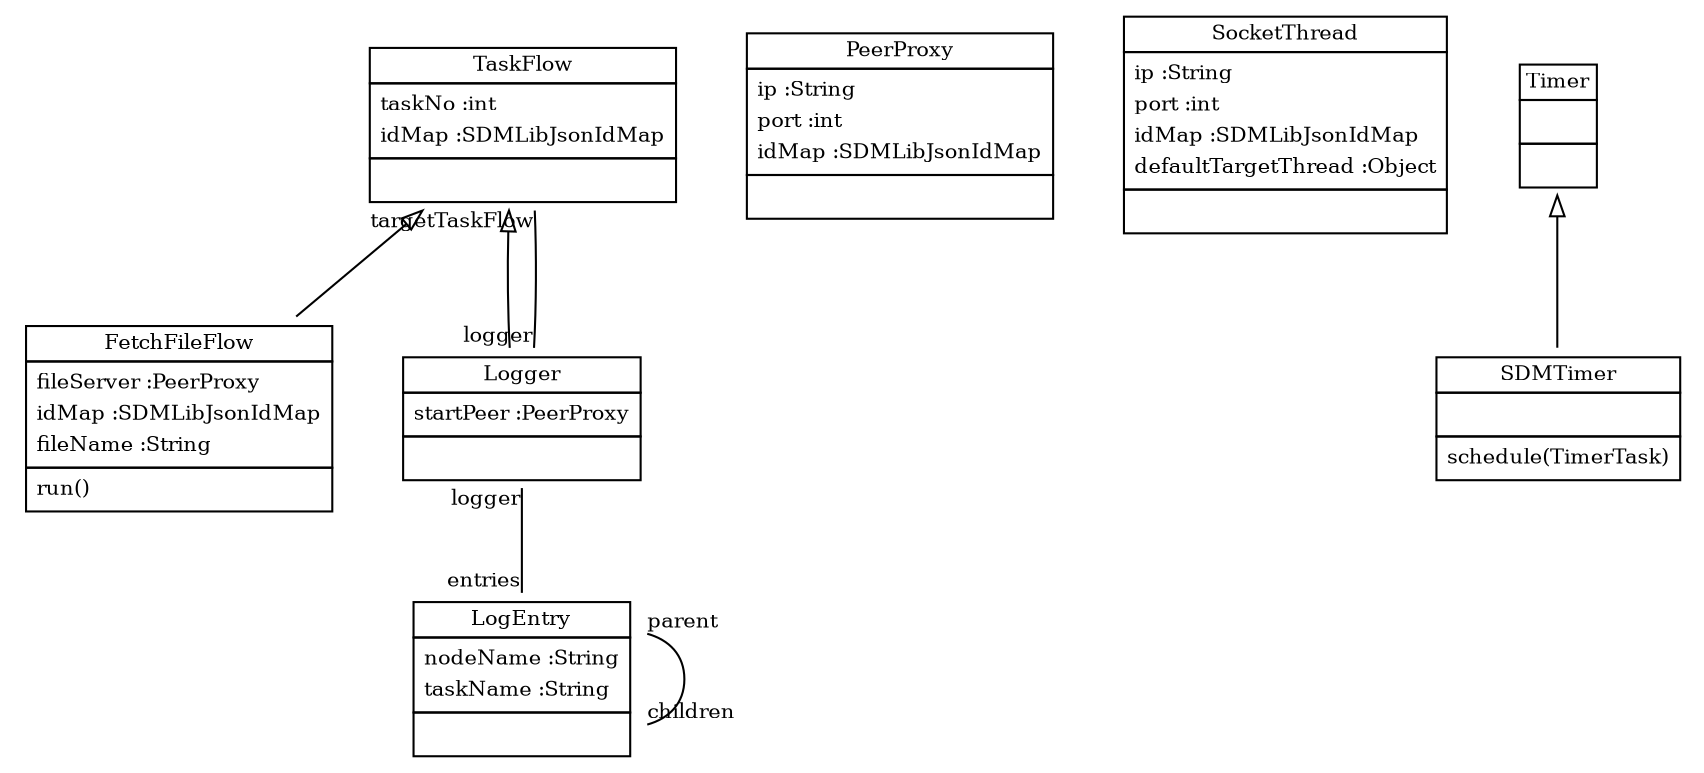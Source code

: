 
 digraph ClassDiagram {
    node [shape = none, fontsize = 10]; 
    edge [fontsize = 10];
    
    
    _TaskFlow [label=<<table border='0' cellborder='1' cellspacing='0'> <tr> <td HREF="../swtsrc/org/sdmlib/model/taskflows/TaskFlow.java">TaskFlow</td> </tr> <tr><td><table border='0' cellborder='0' cellspacing='0'> <tr><td align='left'>taskNo :int</td></tr> <tr><td align='left'>idMap :SDMLibJsonIdMap</td></tr>  </table></td></tr> <tr><td><table border='0' cellborder='0' cellspacing='0'> <tr><td> </td></tr> </table></td></tr> </table>>];
    _PeerProxy [label=<<table border='0' cellborder='1' cellspacing='0'> <tr> <td HREF="../swtsrc/org/sdmlib/model/taskflows/PeerProxy.java">PeerProxy</td> </tr> <tr><td><table border='0' cellborder='0' cellspacing='0'> <tr><td align='left'>ip :String</td></tr> <tr><td align='left'>port :int</td></tr> <tr><td align='left'>idMap :SDMLibJsonIdMap</td></tr>  </table></td></tr> <tr><td><table border='0' cellborder='0' cellspacing='0'> <tr><td> </td></tr> </table></td></tr> </table>>];
    _SocketThread [label=<<table border='0' cellborder='1' cellspacing='0'> <tr> <td HREF="../swtsrc/org/sdmlib/model/taskflows/SocketThread.java">SocketThread</td> </tr> <tr><td><table border='0' cellborder='0' cellspacing='0'> <tr><td align='left'>ip :String</td></tr> <tr><td align='left'>port :int</td></tr> <tr><td align='left'>idMap :SDMLibJsonIdMap</td></tr> <tr><td align='left'>defaultTargetThread :Object</td></tr>  </table></td></tr> <tr><td><table border='0' cellborder='0' cellspacing='0'> <tr><td> </td></tr> </table></td></tr> </table>>];
    _FetchFileFlow [label=<<table border='0' cellborder='1' cellspacing='0'> <tr> <td HREF="../swtsrc/org/sdmlib/model/taskflows/FetchFileFlow.java">FetchFileFlow</td> </tr> <tr><td><table border='0' cellborder='0' cellspacing='0'> <tr><td align='left'>fileServer :PeerProxy</td></tr> <tr><td align='left'>idMap :SDMLibJsonIdMap</td></tr> <tr><td align='left'>fileName :String</td></tr>  </table></td></tr> <tr><td><table border='0' cellborder='0' cellspacing='0'> <tr><td align='left'>run()</td></tr>  </table></td></tr> </table>>];
    _Logger [label=<<table border='0' cellborder='1' cellspacing='0'> <tr> <td HREF="../swtsrc/org/sdmlib/model/taskflows/Logger.java">Logger</td> </tr> <tr><td><table border='0' cellborder='0' cellspacing='0'> <tr><td align='left'>startPeer :PeerProxy</td></tr>  </table></td></tr> <tr><td><table border='0' cellborder='0' cellspacing='0'> <tr><td> </td></tr> </table></td></tr> </table>>];
    _LogEntry [label=<<table border='0' cellborder='1' cellspacing='0'> <tr> <td HREF="../swtsrc/org/sdmlib/model/taskflows/LogEntry.java">LogEntry</td> </tr> <tr><td><table border='0' cellborder='0' cellspacing='0'> <tr><td align='left'>nodeName :String</td></tr> <tr><td align='left'>taskName :String</td></tr>  </table></td></tr> <tr><td><table border='0' cellborder='0' cellspacing='0'> <tr><td> </td></tr> </table></td></tr> </table>>];
    _Timer [label=<<table border='0' cellborder='1' cellspacing='0'> <tr> <td HREF="../swtsrc/java/util/Timer.java">Timer</td> </tr> <tr><td><table border='0' cellborder='0' cellspacing='0'> <tr><td> </td></tr> </table></td></tr> <tr><td><table border='0' cellborder='0' cellspacing='0'> <tr><td> </td></tr> </table></td></tr> </table>>];
    _SDMTimer [label=<<table border='0' cellborder='1' cellspacing='0'> <tr> <td HREF="../swtsrc/org/sdmlib/model/taskflows/SDMTimer.java">SDMTimer</td> </tr> <tr><td><table border='0' cellborder='0' cellspacing='0'> <tr><td> </td></tr> </table></td></tr> <tr><td><table border='0' cellborder='0' cellspacing='0'> <tr><td align='left'>schedule(TimerTask)</td></tr>  </table></td></tr> </table>>];
    
    
    
    _TaskFlow ->  _FetchFileFlow [dir = "back" arrowtail = "empty"];
    _TaskFlow ->  _Logger [dir = "back" arrowtail = "empty"];
    _Timer ->  _SDMTimer [dir = "back" arrowtail = "empty"];
    _Logger -> _TaskFlow [headlabel = "targetTaskFlow" taillabel = "logger" arrowhead = "none" ];
    _Logger -> _LogEntry [headlabel = "entries" taillabel = "logger" arrowhead = "none" ];
    _LogEntry -> _LogEntry [headlabel = "children" taillabel = "parent" arrowhead = "none" ];
}
